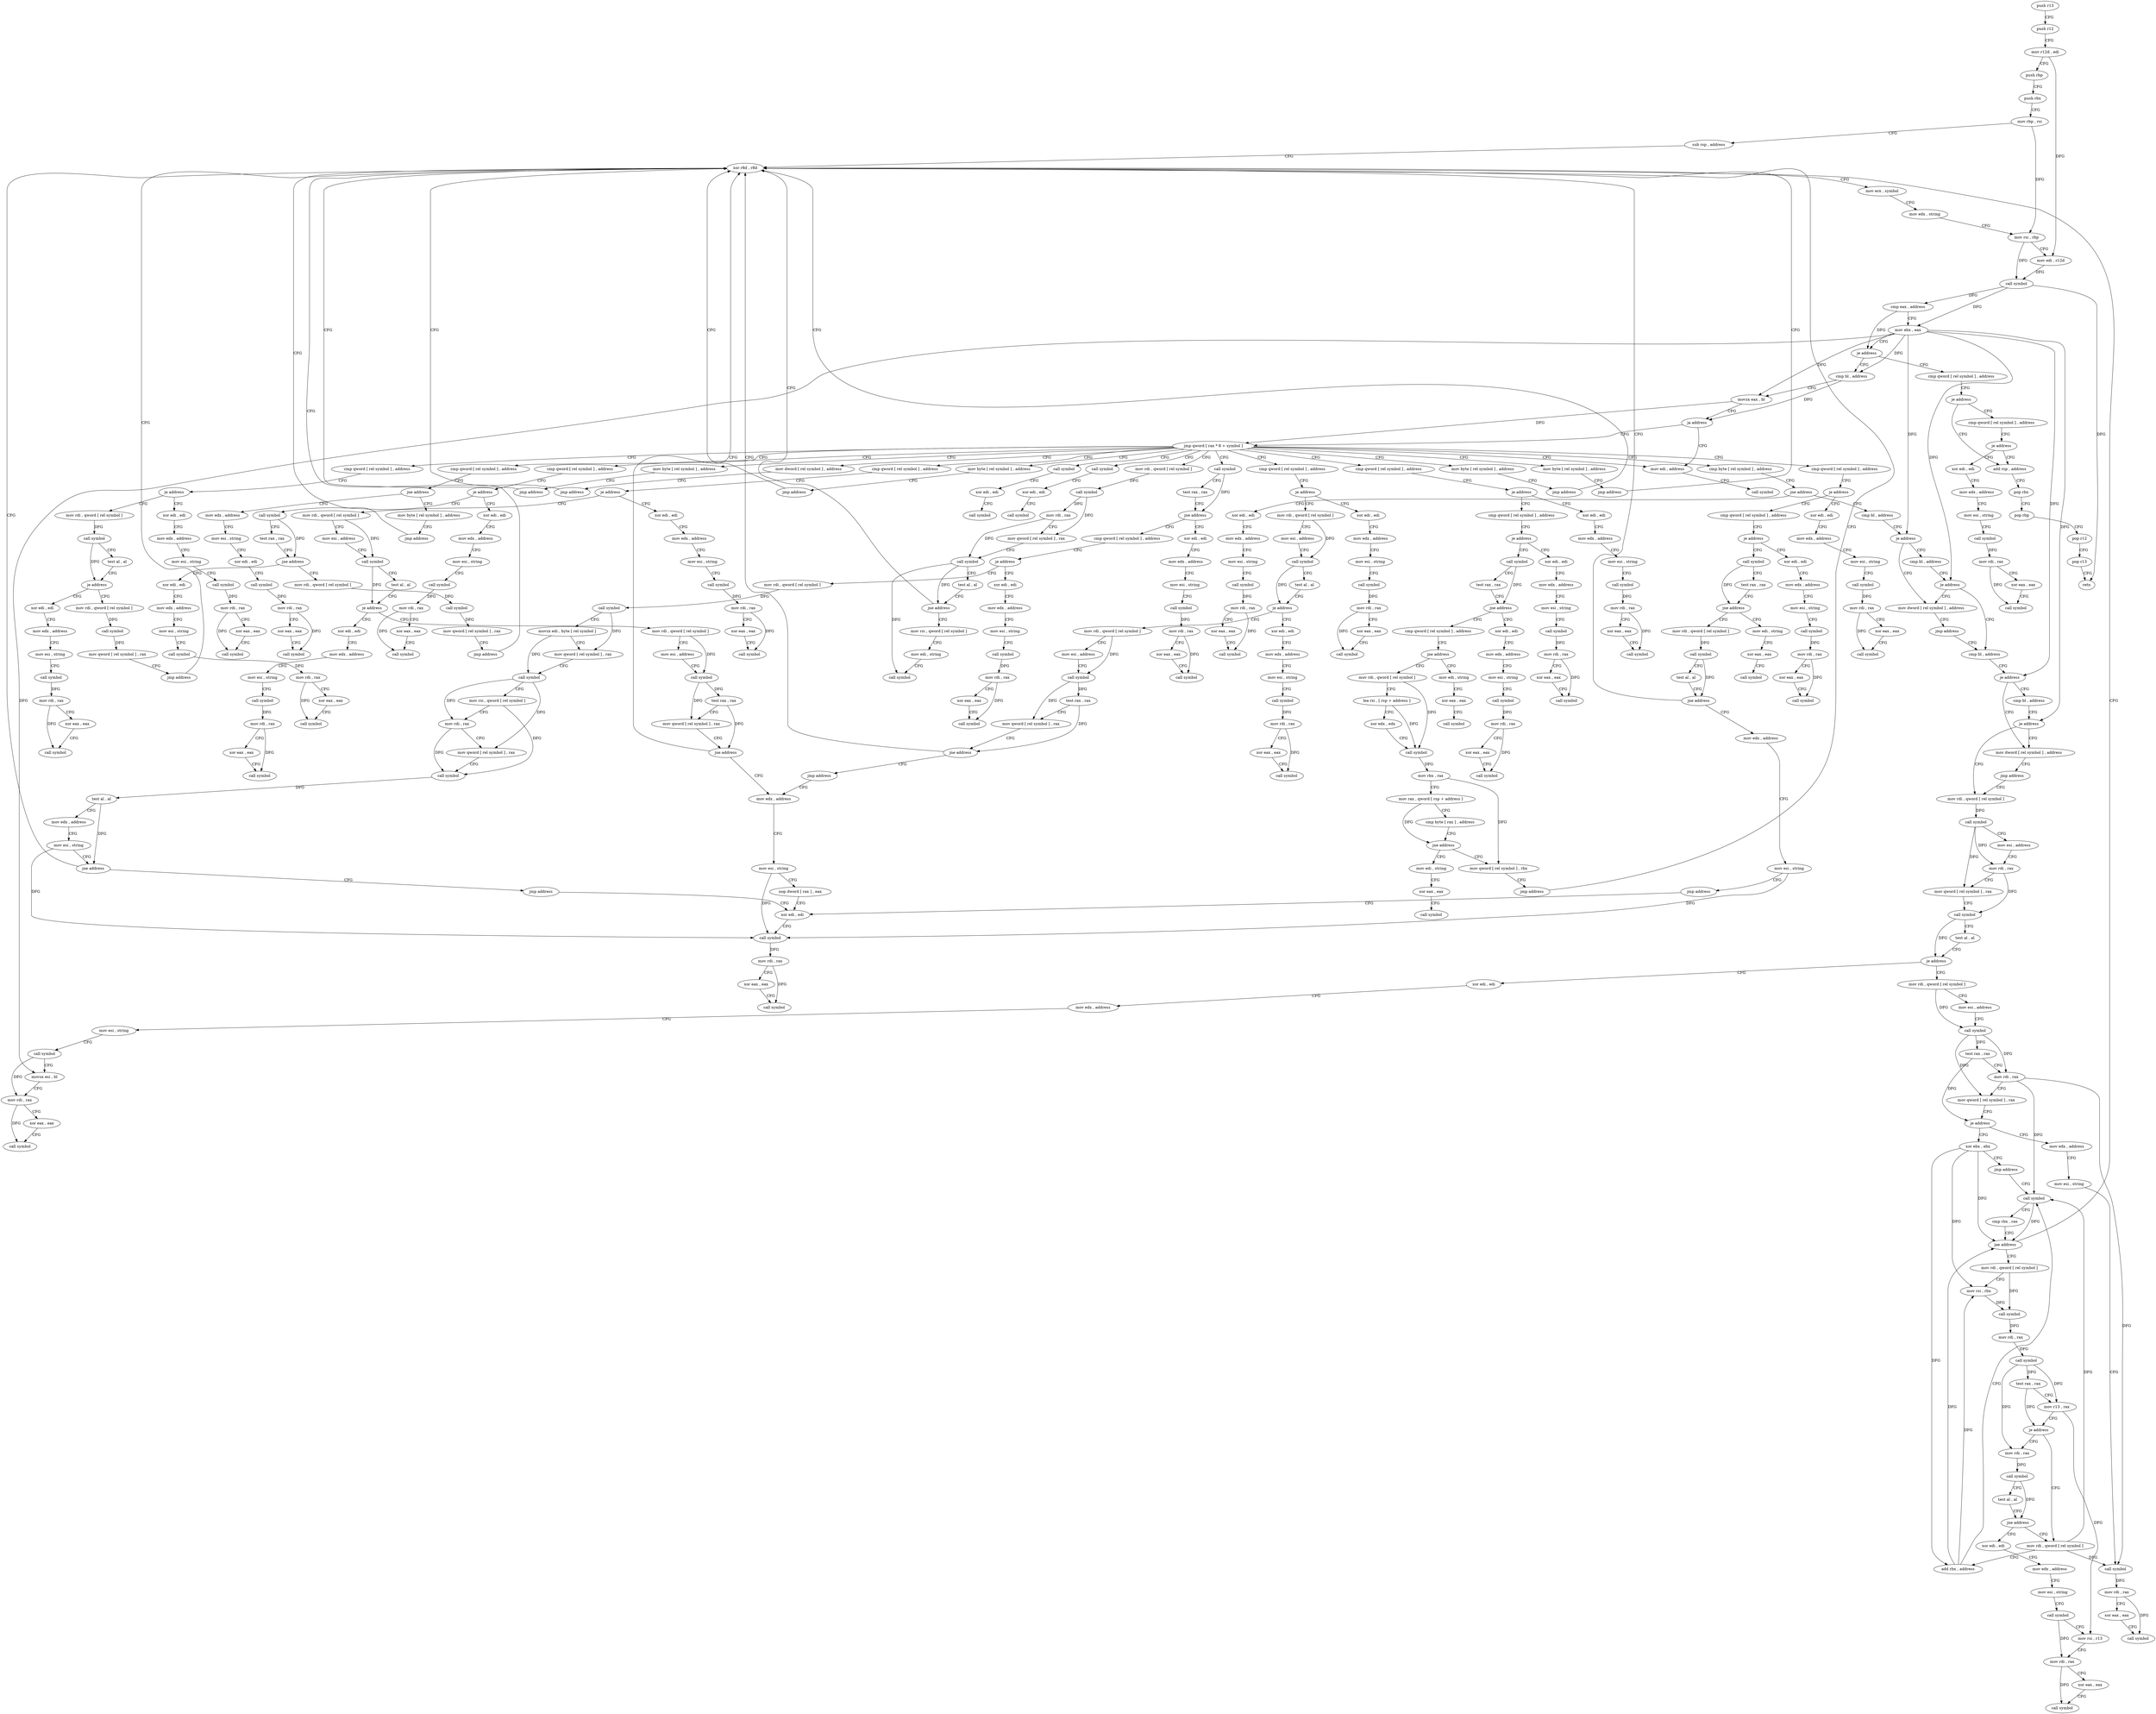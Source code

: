 digraph "func" {
"4217392" [label = "push r13" ]
"4217394" [label = "push r12" ]
"4217396" [label = "mov r12d , edi" ]
"4217399" [label = "push rbp" ]
"4217400" [label = "push rbx" ]
"4217401" [label = "mov rbp , rsi" ]
"4217404" [label = "sub rsp , address" ]
"4217408" [label = "xor r8d , r8d" ]
"4218800" [label = "cmp qword [ rel symbol ] , address" ]
"4218808" [label = "je address" ]
"4219221" [label = "cmp qword [ rel symbol ] , address" ]
"4218814" [label = "add rsp , address" ]
"4217443" [label = "cmp bl , address" ]
"4217446" [label = "movzx eax , bl" ]
"4217449" [label = "ja address" ]
"4218752" [label = "mov edi , address" ]
"4217455" [label = "jmp qword [ rax * 8 + symbol ]" ]
"4219229" [label = "je address" ]
"4219235" [label = "xor edi , edi" ]
"4218818" [label = "pop rbx" ]
"4218819" [label = "pop rbp" ]
"4218820" [label = "pop r12" ]
"4218822" [label = "pop r13" ]
"4218824" [label = "retn" ]
"4218757" [label = "call symbol" ]
"4217472" [label = "cmp qword [ rel symbol ] , address" ]
"4217560" [label = "cmp qword [ rel symbol ] , address" ]
"4217696" [label = "mov byte [ rel symbol ] , address" ]
"4217712" [label = "cmp qword [ rel symbol ] , address" ]
"4217816" [label = "mov dword [ rel symbol ] , address" ]
"4217840" [label = "mov byte [ rel symbol ] , address" ]
"4217856" [label = "cmp qword [ rel symbol ] , address" ]
"4217888" [label = "mov byte [ rel symbol ] , address" ]
"4217904" [label = "cmp byte [ rel symbol ] , address" ]
"4218144" [label = "cmp qword [ rel symbol ] , address" ]
"4218304" [label = "mov byte [ rel symbol ] , address" ]
"4218320" [label = "cmp qword [ rel symbol ] , address" ]
"4218448" [label = "cmp qword [ rel symbol ] , address" ]
"4218528" [label = "call symbol" ]
"4218656" [label = "mov rdi , qword [ rel symbol ]" ]
"4218720" [label = "call symbol" ]
"4218736" [label = "call symbol" ]
"4219237" [label = "mov edx , address" ]
"4219242" [label = "mov esi , string" ]
"4219247" [label = "call symbol" ]
"4219252" [label = "mov rdi , rax" ]
"4219255" [label = "xor eax , eax" ]
"4219257" [label = "call symbol" ]
"4217480" [label = "je address" ]
"4217509" [label = "mov rdi , qword [ rel symbol ]" ]
"4217482" [label = "xor edi , edi" ]
"4217568" [label = "je address" ]
"4217597" [label = "mov rdi , qword [ rel symbol ]" ]
"4217570" [label = "xor edi , edi" ]
"4217703" [label = "jmp address" ]
"4217720" [label = "je address" ]
"4217749" [label = "mov rdi , qword [ rel symbol ]" ]
"4217722" [label = "xor edi , edi" ]
"4217826" [label = "jmp address" ]
"4217847" [label = "jmp address" ]
"4217864" [label = "jne address" ]
"4219267" [label = "mov edx , address" ]
"4217870" [label = "mov byte [ rel symbol ] , address" ]
"4217895" [label = "jmp address" ]
"4217911" [label = "jne address" ]
"4219024" [label = "xor edi , edi" ]
"4217917" [label = "cmp bl , address" ]
"4218152" [label = "je address" ]
"4218181" [label = "cmp qword [ rel symbol ] , address" ]
"4218154" [label = "xor edi , edi" ]
"4218311" [label = "jmp address" ]
"4218328" [label = "je address" ]
"4218357" [label = "cmp qword [ rel symbol ] , address" ]
"4218330" [label = "xor edi , edi" ]
"4218456" [label = "je address" ]
"4218485" [label = "call symbol" ]
"4218458" [label = "xor edi , edi" ]
"4218533" [label = "test rax , rax" ]
"4218536" [label = "jne address" ]
"4219120" [label = "xor edi , edi" ]
"4218542" [label = "cmp qword [ rel symbol ] , address" ]
"4218663" [label = "call symbol" ]
"4218668" [label = "mov rdi , rax" ]
"4218671" [label = "mov qword [ rel symbol ] , rax" ]
"4218678" [label = "call symbol" ]
"4218683" [label = "test al , al" ]
"4218685" [label = "jne address" ]
"4218691" [label = "mov rsi , qword [ rel symbol ]" ]
"4218725" [label = "xor edi , edi" ]
"4218727" [label = "call symbol" ]
"4218741" [label = "xor edi , edi" ]
"4218743" [label = "call symbol" ]
"4217516" [label = "call symbol" ]
"4217521" [label = "test al , al" ]
"4217523" [label = "je address" ]
"4218984" [label = "xor edi , edi" ]
"4217529" [label = "mov rdi , qword [ rel symbol ]" ]
"4217484" [label = "mov edx , address" ]
"4217489" [label = "mov esi , string" ]
"4217494" [label = "call symbol" ]
"4217499" [label = "mov rdi , rax" ]
"4217502" [label = "xor eax , eax" ]
"4217504" [label = "call symbol" ]
"4217604" [label = "mov esi , address" ]
"4217609" [label = "call symbol" ]
"4217614" [label = "test al , al" ]
"4217616" [label = "je address" ]
"4219056" [label = "xor edi , edi" ]
"4217622" [label = "mov rdi , qword [ rel symbol ]" ]
"4217572" [label = "mov edx , address" ]
"4217577" [label = "mov esi , string" ]
"4217582" [label = "call symbol" ]
"4217587" [label = "mov rdi , rax" ]
"4217590" [label = "xor eax , eax" ]
"4217592" [label = "call symbol" ]
"4217411" [label = "mov ecx , symbol" ]
"4217416" [label = "mov edx , string" ]
"4217421" [label = "mov rsi , rbp" ]
"4217424" [label = "mov edi , r12d" ]
"4217427" [label = "call symbol" ]
"4217432" [label = "cmp eax , address" ]
"4217435" [label = "mov ebx , eax" ]
"4217437" [label = "je address" ]
"4217756" [label = "mov esi , address" ]
"4217761" [label = "call symbol" ]
"4217766" [label = "test al , al" ]
"4217768" [label = "je address" ]
"4219088" [label = "xor edi , edi" ]
"4217774" [label = "mov rdi , qword [ rel symbol ]" ]
"4217724" [label = "mov edx , address" ]
"4217729" [label = "mov esi , string" ]
"4217734" [label = "call symbol" ]
"4217739" [label = "mov rdi , rax" ]
"4217742" [label = "xor eax , eax" ]
"4217744" [label = "call symbol" ]
"4219272" [label = "mov esi , string" ]
"4219277" [label = "xor edi , edi" ]
"4219279" [label = "call symbol" ]
"4219284" [label = "mov rdi , rax" ]
"4219287" [label = "xor eax , eax" ]
"4219289" [label = "call symbol" ]
"4217877" [label = "jmp address" ]
"4219026" [label = "mov edx , address" ]
"4219031" [label = "mov esi , string" ]
"4219036" [label = "call symbol" ]
"4219041" [label = "mov rdi , rax" ]
"4219044" [label = "xor eax , eax" ]
"4219046" [label = "call symbol" ]
"4217920" [label = "je address" ]
"4218784" [label = "mov dword [ rel symbol ] , address" ]
"4217926" [label = "cmp bl , address" ]
"4218189" [label = "je address" ]
"4218218" [label = "call symbol" ]
"4218191" [label = "xor edi , edi" ]
"4218156" [label = "mov edx , address" ]
"4218161" [label = "mov esi , string" ]
"4218166" [label = "call symbol" ]
"4218171" [label = "mov rdi , rax" ]
"4218174" [label = "xor eax , eax" ]
"4218176" [label = "call symbol" ]
"4218365" [label = "je address" ]
"4218394" [label = "call symbol" ]
"4218367" [label = "xor edi , edi" ]
"4218332" [label = "mov edx , address" ]
"4218337" [label = "mov esi , string" ]
"4218342" [label = "call symbol" ]
"4218347" [label = "mov rdi , rax" ]
"4218350" [label = "xor eax , eax" ]
"4218352" [label = "call symbol" ]
"4218490" [label = "test rax , rax" ]
"4218493" [label = "jne address" ]
"4219152" [label = "xor edi , edi" ]
"4218499" [label = "mov rdi , qword [ rel symbol ]" ]
"4218460" [label = "mov edx , address" ]
"4218465" [label = "mov esi , string" ]
"4218470" [label = "call symbol" ]
"4218475" [label = "mov rdi , rax" ]
"4218478" [label = "xor eax , eax" ]
"4218480" [label = "call symbol" ]
"4219122" [label = "mov edx , address" ]
"4219127" [label = "mov esi , string" ]
"4219132" [label = "call symbol" ]
"4219137" [label = "mov rdi , rax" ]
"4219140" [label = "xor eax , eax" ]
"4219142" [label = "call symbol" ]
"4218550" [label = "je address" ]
"4218579" [label = "mov rdi , qword [ rel symbol ]" ]
"4218552" [label = "xor edi , edi" ]
"4218698" [label = "mov edi , string" ]
"4218703" [label = "call symbol" ]
"4218986" [label = "mov edx , address" ]
"4218991" [label = "mov esi , string" ]
"4218996" [label = "call symbol" ]
"4219001" [label = "mov rdi , rax" ]
"4219004" [label = "xor eax , eax" ]
"4219006" [label = "call symbol" ]
"4217536" [label = "call symbol" ]
"4217541" [label = "mov qword [ rel symbol ] , rax" ]
"4217548" [label = "jmp address" ]
"4219058" [label = "mov edx , address" ]
"4219063" [label = "mov esi , string" ]
"4219068" [label = "call symbol" ]
"4219073" [label = "mov rdi , rax" ]
"4219076" [label = "xor eax , eax" ]
"4219078" [label = "call symbol" ]
"4217629" [label = "mov esi , address" ]
"4217634" [label = "call symbol" ]
"4217639" [label = "test rax , rax" ]
"4217642" [label = "mov qword [ rel symbol ] , rax" ]
"4217649" [label = "jne address" ]
"4217655" [label = "mov edx , address" ]
"4219090" [label = "mov edx , address" ]
"4219095" [label = "mov esi , string" ]
"4219100" [label = "call symbol" ]
"4219105" [label = "mov rdi , rax" ]
"4219108" [label = "xor eax , eax" ]
"4219110" [label = "call symbol" ]
"4217781" [label = "mov esi , address" ]
"4217786" [label = "call symbol" ]
"4217791" [label = "test rax , rax" ]
"4217794" [label = "mov qword [ rel symbol ] , rax" ]
"4217801" [label = "jne address" ]
"4217807" [label = "jmp address" ]
"4218794" [label = "jmp address" ]
"4217935" [label = "cmp bl , address" ]
"4217929" [label = "je address" ]
"4218223" [label = "test rax , rax" ]
"4218226" [label = "jne address" ]
"4218904" [label = "xor edi , edi" ]
"4218232" [label = "cmp qword [ rel symbol ] , address" ]
"4218193" [label = "mov edx , address" ]
"4218198" [label = "mov esi , string" ]
"4218203" [label = "call symbol" ]
"4218208" [label = "mov rdi , rax" ]
"4218211" [label = "xor eax , eax" ]
"4218213" [label = "call symbol" ]
"4218399" [label = "test rax , rax" ]
"4218402" [label = "jne address" ]
"4218832" [label = "mov edi , string" ]
"4218408" [label = "mov rdi , qword [ rel symbol ]" ]
"4218369" [label = "mov edx , address" ]
"4218374" [label = "mov esi , string" ]
"4218379" [label = "call symbol" ]
"4218384" [label = "mov rdi , rax" ]
"4218387" [label = "xor eax , eax" ]
"4218389" [label = "call symbol" ]
"4219154" [label = "mov edx , address" ]
"4219159" [label = "mov esi , string" ]
"4219164" [label = "call symbol" ]
"4219169" [label = "mov rdi , rax" ]
"4219172" [label = "xor eax , eax" ]
"4219174" [label = "call symbol" ]
"4218506" [label = "call symbol" ]
"4218511" [label = "mov qword [ rel symbol ] , rax" ]
"4218518" [label = "jmp address" ]
"4218586" [label = "call symbol" ]
"4218591" [label = "movzx edi , byte [ rel symbol ]" ]
"4218598" [label = "mov qword [ rel symbol ] , rax" ]
"4218605" [label = "call symbol" ]
"4218610" [label = "mov rsi , qword [ rel symbol ]" ]
"4218617" [label = "mov rdi , rax" ]
"4218620" [label = "mov qword [ rel symbol ] , rax" ]
"4218627" [label = "call symbol" ]
"4218632" [label = "test al , al" ]
"4218634" [label = "mov edx , address" ]
"4218639" [label = "mov esi , string" ]
"4218644" [label = "jne address" ]
"4218650" [label = "jmp address" ]
"4218554" [label = "mov edx , address" ]
"4218559" [label = "mov esi , string" ]
"4218564" [label = "call symbol" ]
"4218569" [label = "mov rdi , rax" ]
"4218572" [label = "xor eax , eax" ]
"4218574" [label = "call symbol" ]
"4217660" [label = "mov esi , string" ]
"4217665" [label = "nop dword [ rax ] , eax" ]
"4217672" [label = "xor edi , edi" ]
"4217938" [label = "je address" ]
"4218768" [label = "mov dword [ rel symbol ] , address" ]
"4217944" [label = "cmp bl , address" ]
"4218906" [label = "mov edx , address" ]
"4218911" [label = "mov esi , string" ]
"4218916" [label = "call symbol" ]
"4218921" [label = "mov rdi , rax" ]
"4218924" [label = "xor eax , eax" ]
"4218926" [label = "call symbol" ]
"4218240" [label = "jne address" ]
"4218880" [label = "mov edi , string" ]
"4218246" [label = "mov rdi , qword [ rel symbol ]" ]
"4218837" [label = "xor eax , eax" ]
"4218839" [label = "call symbol" ]
"4218415" [label = "call symbol" ]
"4218420" [label = "test al , al" ]
"4218422" [label = "jne address" ]
"4218428" [label = "mov edx , address" ]
"4218778" [label = "jmp address" ]
"4217953" [label = "mov rdi , qword [ rel symbol ]" ]
"4217947" [label = "je address" ]
"4218885" [label = "xor eax , eax" ]
"4218887" [label = "call symbol" ]
"4218253" [label = "lea rsi , [ rsp + address ]" ]
"4218258" [label = "xor edx , edx" ]
"4218260" [label = "call symbol" ]
"4218265" [label = "mov rbx , rax" ]
"4218268" [label = "mov rax , qword [ rsp + address ]" ]
"4218273" [label = "cmp byte [ rax ] , address" ]
"4218276" [label = "jne address" ]
"4218856" [label = "mov edi , string" ]
"4218282" [label = "mov qword [ rel symbol ] , rbx" ]
"4218433" [label = "mov esi , string" ]
"4218438" [label = "jmp address" ]
"4217674" [label = "call symbol" ]
"4217679" [label = "mov rdi , rax" ]
"4217682" [label = "xor eax , eax" ]
"4217684" [label = "call symbol" ]
"4217960" [label = "call symbol" ]
"4217965" [label = "mov esi , address" ]
"4217970" [label = "mov rdi , rax" ]
"4217973" [label = "mov qword [ rel symbol ] , rax" ]
"4217980" [label = "call symbol" ]
"4217985" [label = "test al , al" ]
"4217987" [label = "je address" ]
"4218944" [label = "xor edi , edi" ]
"4217993" [label = "mov rdi , qword [ rel symbol ]" ]
"4218861" [label = "xor eax , eax" ]
"4218863" [label = "call symbol" ]
"4218289" [label = "jmp address" ]
"4218946" [label = "mov edx , address" ]
"4218951" [label = "mov esi , string" ]
"4218956" [label = "call symbol" ]
"4218961" [label = "movsx esi , bl" ]
"4218964" [label = "mov rdi , rax" ]
"4218967" [label = "xor eax , eax" ]
"4218969" [label = "call symbol" ]
"4218000" [label = "mov esi , address" ]
"4218005" [label = "call symbol" ]
"4218010" [label = "test rax , rax" ]
"4218013" [label = "mov rdi , rax" ]
"4218016" [label = "mov qword [ rel symbol ] , rax" ]
"4218023" [label = "je address" ]
"4219184" [label = "mov edx , address" ]
"4218029" [label = "xor ebx , ebx" ]
"4219189" [label = "mov esi , string" ]
"4219194" [label = "call symbol" ]
"4219199" [label = "mov rdi , rax" ]
"4219202" [label = "xor eax , eax" ]
"4219204" [label = "call symbol" ]
"4218031" [label = "jmp address" ]
"4218051" [label = "call symbol" ]
"4218056" [label = "cmp rbx , rax" ]
"4218059" [label = "jae address" ]
"4218065" [label = "mov rdi , qword [ rel symbol ]" ]
"4218072" [label = "mov rsi , rbx" ]
"4218075" [label = "call symbol" ]
"4218080" [label = "mov rdi , rax" ]
"4218083" [label = "call symbol" ]
"4218088" [label = "test rax , rax" ]
"4218091" [label = "mov r13 , rax" ]
"4218094" [label = "je address" ]
"4218040" [label = "mov rdi , qword [ rel symbol ]" ]
"4218096" [label = "mov rdi , rax" ]
"4218047" [label = "add rbx , address" ]
"4218099" [label = "call symbol" ]
"4218104" [label = "test al , al" ]
"4218106" [label = "jne address" ]
"4218108" [label = "xor edi , edi" ]
"4218110" [label = "mov edx , address" ]
"4218115" [label = "mov esi , string" ]
"4218120" [label = "call symbol" ]
"4218125" [label = "mov rsi , r13" ]
"4218128" [label = "mov rdi , rax" ]
"4218131" [label = "xor eax , eax" ]
"4218133" [label = "call symbol" ]
"4217392" -> "4217394" [ label = "CFG" ]
"4217394" -> "4217396" [ label = "CFG" ]
"4217396" -> "4217399" [ label = "CFG" ]
"4217396" -> "4217424" [ label = "DFG" ]
"4217399" -> "4217400" [ label = "CFG" ]
"4217400" -> "4217401" [ label = "CFG" ]
"4217401" -> "4217404" [ label = "CFG" ]
"4217401" -> "4217421" [ label = "DFG" ]
"4217404" -> "4217408" [ label = "CFG" ]
"4217408" -> "4217411" [ label = "CFG" ]
"4218800" -> "4218808" [ label = "CFG" ]
"4218808" -> "4219221" [ label = "CFG" ]
"4218808" -> "4218814" [ label = "CFG" ]
"4219221" -> "4219229" [ label = "CFG" ]
"4218814" -> "4218818" [ label = "CFG" ]
"4217443" -> "4217446" [ label = "CFG" ]
"4217443" -> "4217449" [ label = "DFG" ]
"4217446" -> "4217449" [ label = "CFG" ]
"4217446" -> "4217455" [ label = "DFG" ]
"4217449" -> "4218752" [ label = "CFG" ]
"4217449" -> "4217455" [ label = "CFG" ]
"4218752" -> "4218757" [ label = "CFG" ]
"4217455" -> "4217472" [ label = "CFG" ]
"4217455" -> "4217560" [ label = "CFG" ]
"4217455" -> "4217696" [ label = "CFG" ]
"4217455" -> "4217712" [ label = "CFG" ]
"4217455" -> "4217816" [ label = "CFG" ]
"4217455" -> "4217840" [ label = "CFG" ]
"4217455" -> "4217856" [ label = "CFG" ]
"4217455" -> "4217888" [ label = "CFG" ]
"4217455" -> "4217904" [ label = "CFG" ]
"4217455" -> "4218144" [ label = "CFG" ]
"4217455" -> "4218304" [ label = "CFG" ]
"4217455" -> "4218320" [ label = "CFG" ]
"4217455" -> "4218448" [ label = "CFG" ]
"4217455" -> "4218528" [ label = "CFG" ]
"4217455" -> "4218656" [ label = "CFG" ]
"4217455" -> "4218720" [ label = "CFG" ]
"4217455" -> "4218736" [ label = "CFG" ]
"4217455" -> "4218752" [ label = "CFG" ]
"4219229" -> "4218814" [ label = "CFG" ]
"4219229" -> "4219235" [ label = "CFG" ]
"4219235" -> "4219237" [ label = "CFG" ]
"4218818" -> "4218819" [ label = "CFG" ]
"4218819" -> "4218820" [ label = "CFG" ]
"4218820" -> "4218822" [ label = "CFG" ]
"4218822" -> "4218824" [ label = "CFG" ]
"4217472" -> "4217480" [ label = "CFG" ]
"4217560" -> "4217568" [ label = "CFG" ]
"4217696" -> "4217703" [ label = "CFG" ]
"4217712" -> "4217720" [ label = "CFG" ]
"4217816" -> "4217826" [ label = "CFG" ]
"4217840" -> "4217847" [ label = "CFG" ]
"4217856" -> "4217864" [ label = "CFG" ]
"4217888" -> "4217895" [ label = "CFG" ]
"4217904" -> "4217911" [ label = "CFG" ]
"4218144" -> "4218152" [ label = "CFG" ]
"4218304" -> "4218311" [ label = "CFG" ]
"4218320" -> "4218328" [ label = "CFG" ]
"4218448" -> "4218456" [ label = "CFG" ]
"4218528" -> "4218533" [ label = "CFG" ]
"4218528" -> "4218536" [ label = "DFG" ]
"4218656" -> "4218663" [ label = "DFG" ]
"4218720" -> "4218725" [ label = "CFG" ]
"4218736" -> "4218741" [ label = "CFG" ]
"4219237" -> "4219242" [ label = "CFG" ]
"4219242" -> "4219247" [ label = "CFG" ]
"4219247" -> "4219252" [ label = "DFG" ]
"4219252" -> "4219255" [ label = "CFG" ]
"4219252" -> "4219257" [ label = "DFG" ]
"4219255" -> "4219257" [ label = "CFG" ]
"4217480" -> "4217509" [ label = "CFG" ]
"4217480" -> "4217482" [ label = "CFG" ]
"4217509" -> "4217516" [ label = "DFG" ]
"4217482" -> "4217484" [ label = "CFG" ]
"4217568" -> "4217597" [ label = "CFG" ]
"4217568" -> "4217570" [ label = "CFG" ]
"4217597" -> "4217604" [ label = "CFG" ]
"4217597" -> "4217609" [ label = "DFG" ]
"4217570" -> "4217572" [ label = "CFG" ]
"4217703" -> "4217408" [ label = "CFG" ]
"4217720" -> "4217749" [ label = "CFG" ]
"4217720" -> "4217722" [ label = "CFG" ]
"4217749" -> "4217756" [ label = "CFG" ]
"4217749" -> "4217761" [ label = "DFG" ]
"4217722" -> "4217724" [ label = "CFG" ]
"4217826" -> "4217408" [ label = "CFG" ]
"4217847" -> "4217408" [ label = "CFG" ]
"4217864" -> "4219267" [ label = "CFG" ]
"4217864" -> "4217870" [ label = "CFG" ]
"4219267" -> "4219272" [ label = "CFG" ]
"4217870" -> "4217877" [ label = "CFG" ]
"4217895" -> "4217408" [ label = "CFG" ]
"4217911" -> "4219024" [ label = "CFG" ]
"4217911" -> "4217917" [ label = "CFG" ]
"4219024" -> "4219026" [ label = "CFG" ]
"4217917" -> "4217920" [ label = "CFG" ]
"4218152" -> "4218181" [ label = "CFG" ]
"4218152" -> "4218154" [ label = "CFG" ]
"4218181" -> "4218189" [ label = "CFG" ]
"4218154" -> "4218156" [ label = "CFG" ]
"4218311" -> "4217408" [ label = "CFG" ]
"4218328" -> "4218357" [ label = "CFG" ]
"4218328" -> "4218330" [ label = "CFG" ]
"4218357" -> "4218365" [ label = "CFG" ]
"4218330" -> "4218332" [ label = "CFG" ]
"4218456" -> "4218485" [ label = "CFG" ]
"4218456" -> "4218458" [ label = "CFG" ]
"4218485" -> "4218490" [ label = "CFG" ]
"4218485" -> "4218493" [ label = "DFG" ]
"4218458" -> "4218460" [ label = "CFG" ]
"4218533" -> "4218536" [ label = "CFG" ]
"4218536" -> "4219120" [ label = "CFG" ]
"4218536" -> "4218542" [ label = "CFG" ]
"4219120" -> "4219122" [ label = "CFG" ]
"4218542" -> "4218550" [ label = "CFG" ]
"4218663" -> "4218668" [ label = "DFG" ]
"4218663" -> "4218671" [ label = "DFG" ]
"4218668" -> "4218671" [ label = "CFG" ]
"4218668" -> "4218678" [ label = "DFG" ]
"4218671" -> "4218678" [ label = "CFG" ]
"4218678" -> "4218683" [ label = "CFG" ]
"4218678" -> "4218685" [ label = "DFG" ]
"4218678" -> "4218703" [ label = "DFG" ]
"4218683" -> "4218685" [ label = "CFG" ]
"4218685" -> "4217408" [ label = "CFG" ]
"4218685" -> "4218691" [ label = "CFG" ]
"4218691" -> "4218698" [ label = "CFG" ]
"4218725" -> "4218727" [ label = "CFG" ]
"4218741" -> "4218743" [ label = "CFG" ]
"4217516" -> "4217521" [ label = "CFG" ]
"4217516" -> "4217523" [ label = "DFG" ]
"4217521" -> "4217523" [ label = "CFG" ]
"4217523" -> "4218984" [ label = "CFG" ]
"4217523" -> "4217529" [ label = "CFG" ]
"4218984" -> "4218986" [ label = "CFG" ]
"4217529" -> "4217536" [ label = "DFG" ]
"4217484" -> "4217489" [ label = "CFG" ]
"4217489" -> "4217494" [ label = "CFG" ]
"4217494" -> "4217499" [ label = "DFG" ]
"4217499" -> "4217502" [ label = "CFG" ]
"4217499" -> "4217504" [ label = "DFG" ]
"4217502" -> "4217504" [ label = "CFG" ]
"4217604" -> "4217609" [ label = "CFG" ]
"4217609" -> "4217614" [ label = "CFG" ]
"4217609" -> "4217616" [ label = "DFG" ]
"4217614" -> "4217616" [ label = "CFG" ]
"4217616" -> "4219056" [ label = "CFG" ]
"4217616" -> "4217622" [ label = "CFG" ]
"4219056" -> "4219058" [ label = "CFG" ]
"4217622" -> "4217629" [ label = "CFG" ]
"4217622" -> "4217634" [ label = "DFG" ]
"4217572" -> "4217577" [ label = "CFG" ]
"4217577" -> "4217582" [ label = "CFG" ]
"4217582" -> "4217587" [ label = "DFG" ]
"4217587" -> "4217590" [ label = "CFG" ]
"4217587" -> "4217592" [ label = "DFG" ]
"4217590" -> "4217592" [ label = "CFG" ]
"4217411" -> "4217416" [ label = "CFG" ]
"4217416" -> "4217421" [ label = "CFG" ]
"4217421" -> "4217424" [ label = "CFG" ]
"4217421" -> "4217427" [ label = "DFG" ]
"4217424" -> "4217427" [ label = "DFG" ]
"4217427" -> "4217432" [ label = "DFG" ]
"4217427" -> "4217435" [ label = "DFG" ]
"4217427" -> "4218824" [ label = "DFG" ]
"4217432" -> "4217435" [ label = "CFG" ]
"4217432" -> "4217437" [ label = "DFG" ]
"4217435" -> "4217437" [ label = "CFG" ]
"4217435" -> "4217443" [ label = "DFG" ]
"4217435" -> "4217446" [ label = "DFG" ]
"4217435" -> "4217920" [ label = "DFG" ]
"4217435" -> "4217929" [ label = "DFG" ]
"4217435" -> "4217938" [ label = "DFG" ]
"4217435" -> "4217947" [ label = "DFG" ]
"4217435" -> "4218961" [ label = "DFG" ]
"4217437" -> "4218800" [ label = "CFG" ]
"4217437" -> "4217443" [ label = "CFG" ]
"4217756" -> "4217761" [ label = "CFG" ]
"4217761" -> "4217766" [ label = "CFG" ]
"4217761" -> "4217768" [ label = "DFG" ]
"4217766" -> "4217768" [ label = "CFG" ]
"4217768" -> "4219088" [ label = "CFG" ]
"4217768" -> "4217774" [ label = "CFG" ]
"4219088" -> "4219090" [ label = "CFG" ]
"4217774" -> "4217781" [ label = "CFG" ]
"4217774" -> "4217786" [ label = "DFG" ]
"4217724" -> "4217729" [ label = "CFG" ]
"4217729" -> "4217734" [ label = "CFG" ]
"4217734" -> "4217739" [ label = "DFG" ]
"4217739" -> "4217742" [ label = "CFG" ]
"4217739" -> "4217744" [ label = "DFG" ]
"4217742" -> "4217744" [ label = "CFG" ]
"4219272" -> "4219277" [ label = "CFG" ]
"4219277" -> "4219279" [ label = "CFG" ]
"4219279" -> "4219284" [ label = "DFG" ]
"4219284" -> "4219287" [ label = "CFG" ]
"4219284" -> "4219289" [ label = "DFG" ]
"4219287" -> "4219289" [ label = "CFG" ]
"4217877" -> "4217408" [ label = "CFG" ]
"4219026" -> "4219031" [ label = "CFG" ]
"4219031" -> "4219036" [ label = "CFG" ]
"4219036" -> "4219041" [ label = "DFG" ]
"4219041" -> "4219044" [ label = "CFG" ]
"4219041" -> "4219046" [ label = "DFG" ]
"4219044" -> "4219046" [ label = "CFG" ]
"4217920" -> "4218784" [ label = "CFG" ]
"4217920" -> "4217926" [ label = "CFG" ]
"4218784" -> "4218794" [ label = "CFG" ]
"4217926" -> "4217929" [ label = "CFG" ]
"4218189" -> "4218218" [ label = "CFG" ]
"4218189" -> "4218191" [ label = "CFG" ]
"4218218" -> "4218223" [ label = "CFG" ]
"4218218" -> "4218226" [ label = "DFG" ]
"4218191" -> "4218193" [ label = "CFG" ]
"4218156" -> "4218161" [ label = "CFG" ]
"4218161" -> "4218166" [ label = "CFG" ]
"4218166" -> "4218171" [ label = "DFG" ]
"4218171" -> "4218174" [ label = "CFG" ]
"4218171" -> "4218176" [ label = "DFG" ]
"4218174" -> "4218176" [ label = "CFG" ]
"4218365" -> "4218394" [ label = "CFG" ]
"4218365" -> "4218367" [ label = "CFG" ]
"4218394" -> "4218399" [ label = "CFG" ]
"4218394" -> "4218402" [ label = "DFG" ]
"4218367" -> "4218369" [ label = "CFG" ]
"4218332" -> "4218337" [ label = "CFG" ]
"4218337" -> "4218342" [ label = "CFG" ]
"4218342" -> "4218347" [ label = "DFG" ]
"4218347" -> "4218350" [ label = "CFG" ]
"4218347" -> "4218352" [ label = "DFG" ]
"4218350" -> "4218352" [ label = "CFG" ]
"4218490" -> "4218493" [ label = "CFG" ]
"4218493" -> "4219152" [ label = "CFG" ]
"4218493" -> "4218499" [ label = "CFG" ]
"4219152" -> "4219154" [ label = "CFG" ]
"4218499" -> "4218506" [ label = "DFG" ]
"4218460" -> "4218465" [ label = "CFG" ]
"4218465" -> "4218470" [ label = "CFG" ]
"4218470" -> "4218475" [ label = "DFG" ]
"4218475" -> "4218478" [ label = "CFG" ]
"4218475" -> "4218480" [ label = "DFG" ]
"4218478" -> "4218480" [ label = "CFG" ]
"4219122" -> "4219127" [ label = "CFG" ]
"4219127" -> "4219132" [ label = "CFG" ]
"4219132" -> "4219137" [ label = "DFG" ]
"4219137" -> "4219140" [ label = "CFG" ]
"4219137" -> "4219142" [ label = "DFG" ]
"4219140" -> "4219142" [ label = "CFG" ]
"4218550" -> "4218579" [ label = "CFG" ]
"4218550" -> "4218552" [ label = "CFG" ]
"4218579" -> "4218586" [ label = "DFG" ]
"4218552" -> "4218554" [ label = "CFG" ]
"4218698" -> "4218703" [ label = "CFG" ]
"4218986" -> "4218991" [ label = "CFG" ]
"4218991" -> "4218996" [ label = "CFG" ]
"4218996" -> "4219001" [ label = "DFG" ]
"4219001" -> "4219004" [ label = "CFG" ]
"4219001" -> "4219006" [ label = "DFG" ]
"4219004" -> "4219006" [ label = "CFG" ]
"4217536" -> "4217541" [ label = "DFG" ]
"4217541" -> "4217548" [ label = "CFG" ]
"4217548" -> "4217408" [ label = "CFG" ]
"4219058" -> "4219063" [ label = "CFG" ]
"4219063" -> "4219068" [ label = "CFG" ]
"4219068" -> "4219073" [ label = "DFG" ]
"4219073" -> "4219076" [ label = "CFG" ]
"4219073" -> "4219078" [ label = "DFG" ]
"4219076" -> "4219078" [ label = "CFG" ]
"4217629" -> "4217634" [ label = "CFG" ]
"4217634" -> "4217639" [ label = "DFG" ]
"4217634" -> "4217642" [ label = "DFG" ]
"4217639" -> "4217642" [ label = "CFG" ]
"4217639" -> "4217649" [ label = "DFG" ]
"4217642" -> "4217649" [ label = "CFG" ]
"4217649" -> "4217408" [ label = "CFG" ]
"4217649" -> "4217655" [ label = "CFG" ]
"4217655" -> "4217660" [ label = "CFG" ]
"4219090" -> "4219095" [ label = "CFG" ]
"4219095" -> "4219100" [ label = "CFG" ]
"4219100" -> "4219105" [ label = "DFG" ]
"4219105" -> "4219108" [ label = "CFG" ]
"4219105" -> "4219110" [ label = "DFG" ]
"4219108" -> "4219110" [ label = "CFG" ]
"4217781" -> "4217786" [ label = "CFG" ]
"4217786" -> "4217791" [ label = "DFG" ]
"4217786" -> "4217794" [ label = "DFG" ]
"4217791" -> "4217794" [ label = "CFG" ]
"4217791" -> "4217801" [ label = "DFG" ]
"4217794" -> "4217801" [ label = "CFG" ]
"4217801" -> "4217408" [ label = "CFG" ]
"4217801" -> "4217807" [ label = "CFG" ]
"4217807" -> "4217655" [ label = "CFG" ]
"4218794" -> "4217935" [ label = "CFG" ]
"4217935" -> "4217938" [ label = "CFG" ]
"4217929" -> "4218784" [ label = "CFG" ]
"4217929" -> "4217935" [ label = "CFG" ]
"4218223" -> "4218226" [ label = "CFG" ]
"4218226" -> "4218904" [ label = "CFG" ]
"4218226" -> "4218232" [ label = "CFG" ]
"4218904" -> "4218906" [ label = "CFG" ]
"4218232" -> "4218240" [ label = "CFG" ]
"4218193" -> "4218198" [ label = "CFG" ]
"4218198" -> "4218203" [ label = "CFG" ]
"4218203" -> "4218208" [ label = "DFG" ]
"4218208" -> "4218211" [ label = "CFG" ]
"4218208" -> "4218213" [ label = "DFG" ]
"4218211" -> "4218213" [ label = "CFG" ]
"4218399" -> "4218402" [ label = "CFG" ]
"4218402" -> "4218832" [ label = "CFG" ]
"4218402" -> "4218408" [ label = "CFG" ]
"4218832" -> "4218837" [ label = "CFG" ]
"4218408" -> "4218415" [ label = "DFG" ]
"4218369" -> "4218374" [ label = "CFG" ]
"4218374" -> "4218379" [ label = "CFG" ]
"4218379" -> "4218384" [ label = "DFG" ]
"4218384" -> "4218387" [ label = "CFG" ]
"4218384" -> "4218389" [ label = "DFG" ]
"4218387" -> "4218389" [ label = "CFG" ]
"4219154" -> "4219159" [ label = "CFG" ]
"4219159" -> "4219164" [ label = "CFG" ]
"4219164" -> "4219169" [ label = "DFG" ]
"4219169" -> "4219172" [ label = "CFG" ]
"4219169" -> "4219174" [ label = "DFG" ]
"4219172" -> "4219174" [ label = "CFG" ]
"4218506" -> "4218511" [ label = "DFG" ]
"4218511" -> "4218518" [ label = "CFG" ]
"4218518" -> "4217408" [ label = "CFG" ]
"4218586" -> "4218591" [ label = "CFG" ]
"4218586" -> "4218598" [ label = "DFG" ]
"4218591" -> "4218598" [ label = "CFG" ]
"4218591" -> "4218605" [ label = "DFG" ]
"4218598" -> "4218605" [ label = "CFG" ]
"4218605" -> "4218610" [ label = "CFG" ]
"4218605" -> "4218617" [ label = "DFG" ]
"4218605" -> "4218620" [ label = "DFG" ]
"4218610" -> "4218617" [ label = "CFG" ]
"4218610" -> "4218627" [ label = "DFG" ]
"4218617" -> "4218620" [ label = "CFG" ]
"4218617" -> "4218627" [ label = "DFG" ]
"4218620" -> "4218627" [ label = "CFG" ]
"4218627" -> "4218632" [ label = "DFG" ]
"4218632" -> "4218634" [ label = "CFG" ]
"4218632" -> "4218644" [ label = "DFG" ]
"4218634" -> "4218639" [ label = "CFG" ]
"4218639" -> "4218644" [ label = "CFG" ]
"4218639" -> "4217674" [ label = "DFG" ]
"4218644" -> "4217408" [ label = "CFG" ]
"4218644" -> "4218650" [ label = "CFG" ]
"4218650" -> "4217672" [ label = "CFG" ]
"4218554" -> "4218559" [ label = "CFG" ]
"4218559" -> "4218564" [ label = "CFG" ]
"4218564" -> "4218569" [ label = "DFG" ]
"4218569" -> "4218572" [ label = "CFG" ]
"4218569" -> "4218574" [ label = "DFG" ]
"4218572" -> "4218574" [ label = "CFG" ]
"4217660" -> "4217665" [ label = "CFG" ]
"4217660" -> "4217674" [ label = "DFG" ]
"4217665" -> "4217672" [ label = "CFG" ]
"4217672" -> "4217674" [ label = "CFG" ]
"4217938" -> "4218768" [ label = "CFG" ]
"4217938" -> "4217944" [ label = "CFG" ]
"4218768" -> "4218778" [ label = "CFG" ]
"4217944" -> "4217947" [ label = "CFG" ]
"4218906" -> "4218911" [ label = "CFG" ]
"4218911" -> "4218916" [ label = "CFG" ]
"4218916" -> "4218921" [ label = "DFG" ]
"4218921" -> "4218924" [ label = "CFG" ]
"4218921" -> "4218926" [ label = "DFG" ]
"4218924" -> "4218926" [ label = "CFG" ]
"4218240" -> "4218880" [ label = "CFG" ]
"4218240" -> "4218246" [ label = "CFG" ]
"4218880" -> "4218885" [ label = "CFG" ]
"4218246" -> "4218253" [ label = "CFG" ]
"4218246" -> "4218260" [ label = "DFG" ]
"4218837" -> "4218839" [ label = "CFG" ]
"4218415" -> "4218420" [ label = "CFG" ]
"4218415" -> "4218422" [ label = "DFG" ]
"4218420" -> "4218422" [ label = "CFG" ]
"4218422" -> "4217408" [ label = "CFG" ]
"4218422" -> "4218428" [ label = "CFG" ]
"4218428" -> "4218433" [ label = "CFG" ]
"4218778" -> "4217953" [ label = "CFG" ]
"4217953" -> "4217960" [ label = "DFG" ]
"4217947" -> "4218768" [ label = "CFG" ]
"4217947" -> "4217953" [ label = "CFG" ]
"4218885" -> "4218887" [ label = "CFG" ]
"4218253" -> "4218258" [ label = "CFG" ]
"4218253" -> "4218260" [ label = "DFG" ]
"4218258" -> "4218260" [ label = "CFG" ]
"4218260" -> "4218265" [ label = "DFG" ]
"4218265" -> "4218268" [ label = "CFG" ]
"4218265" -> "4218282" [ label = "DFG" ]
"4218268" -> "4218273" [ label = "CFG" ]
"4218268" -> "4218276" [ label = "DFG" ]
"4218273" -> "4218276" [ label = "CFG" ]
"4218276" -> "4218856" [ label = "CFG" ]
"4218276" -> "4218282" [ label = "CFG" ]
"4218856" -> "4218861" [ label = "CFG" ]
"4218282" -> "4218289" [ label = "CFG" ]
"4218433" -> "4218438" [ label = "CFG" ]
"4218433" -> "4217674" [ label = "DFG" ]
"4218438" -> "4217672" [ label = "CFG" ]
"4217674" -> "4217679" [ label = "DFG" ]
"4217679" -> "4217682" [ label = "CFG" ]
"4217679" -> "4217684" [ label = "DFG" ]
"4217682" -> "4217684" [ label = "CFG" ]
"4217960" -> "4217965" [ label = "CFG" ]
"4217960" -> "4217970" [ label = "DFG" ]
"4217960" -> "4217973" [ label = "DFG" ]
"4217965" -> "4217970" [ label = "CFG" ]
"4217970" -> "4217973" [ label = "CFG" ]
"4217970" -> "4217980" [ label = "DFG" ]
"4217973" -> "4217980" [ label = "CFG" ]
"4217980" -> "4217985" [ label = "CFG" ]
"4217980" -> "4217987" [ label = "DFG" ]
"4217985" -> "4217987" [ label = "CFG" ]
"4217987" -> "4218944" [ label = "CFG" ]
"4217987" -> "4217993" [ label = "CFG" ]
"4218944" -> "4218946" [ label = "CFG" ]
"4217993" -> "4218000" [ label = "CFG" ]
"4217993" -> "4218005" [ label = "DFG" ]
"4218861" -> "4218863" [ label = "CFG" ]
"4218289" -> "4217408" [ label = "CFG" ]
"4218946" -> "4218951" [ label = "CFG" ]
"4218951" -> "4218956" [ label = "CFG" ]
"4218956" -> "4218961" [ label = "CFG" ]
"4218956" -> "4218964" [ label = "DFG" ]
"4218961" -> "4218964" [ label = "CFG" ]
"4218964" -> "4218967" [ label = "CFG" ]
"4218964" -> "4218969" [ label = "DFG" ]
"4218967" -> "4218969" [ label = "CFG" ]
"4218000" -> "4218005" [ label = "CFG" ]
"4218005" -> "4218010" [ label = "DFG" ]
"4218005" -> "4218013" [ label = "DFG" ]
"4218005" -> "4218016" [ label = "DFG" ]
"4218010" -> "4218013" [ label = "CFG" ]
"4218010" -> "4218023" [ label = "DFG" ]
"4218013" -> "4218016" [ label = "CFG" ]
"4218013" -> "4219194" [ label = "DFG" ]
"4218013" -> "4218051" [ label = "DFG" ]
"4218016" -> "4218023" [ label = "CFG" ]
"4218023" -> "4219184" [ label = "CFG" ]
"4218023" -> "4218029" [ label = "CFG" ]
"4219184" -> "4219189" [ label = "CFG" ]
"4218029" -> "4218031" [ label = "CFG" ]
"4218029" -> "4218059" [ label = "DFG" ]
"4218029" -> "4218072" [ label = "DFG" ]
"4218029" -> "4218047" [ label = "DFG" ]
"4219189" -> "4219194" [ label = "CFG" ]
"4219194" -> "4219199" [ label = "DFG" ]
"4219199" -> "4219202" [ label = "CFG" ]
"4219199" -> "4219204" [ label = "DFG" ]
"4219202" -> "4219204" [ label = "CFG" ]
"4218031" -> "4218051" [ label = "CFG" ]
"4218051" -> "4218056" [ label = "CFG" ]
"4218051" -> "4218059" [ label = "DFG" ]
"4218056" -> "4218059" [ label = "CFG" ]
"4218059" -> "4217408" [ label = "CFG" ]
"4218059" -> "4218065" [ label = "CFG" ]
"4218065" -> "4218072" [ label = "CFG" ]
"4218065" -> "4218075" [ label = "DFG" ]
"4218072" -> "4218075" [ label = "DFG" ]
"4218075" -> "4218080" [ label = "DFG" ]
"4218080" -> "4218083" [ label = "DFG" ]
"4218083" -> "4218088" [ label = "DFG" ]
"4218083" -> "4218091" [ label = "DFG" ]
"4218083" -> "4218096" [ label = "DFG" ]
"4218088" -> "4218091" [ label = "CFG" ]
"4218088" -> "4218094" [ label = "DFG" ]
"4218091" -> "4218094" [ label = "CFG" ]
"4218091" -> "4218125" [ label = "DFG" ]
"4218094" -> "4218040" [ label = "CFG" ]
"4218094" -> "4218096" [ label = "CFG" ]
"4218040" -> "4218047" [ label = "CFG" ]
"4218040" -> "4219194" [ label = "DFG" ]
"4218040" -> "4218051" [ label = "DFG" ]
"4218096" -> "4218099" [ label = "DFG" ]
"4218047" -> "4218051" [ label = "CFG" ]
"4218047" -> "4218072" [ label = "DFG" ]
"4218047" -> "4218059" [ label = "DFG" ]
"4218099" -> "4218104" [ label = "CFG" ]
"4218099" -> "4218106" [ label = "DFG" ]
"4218104" -> "4218106" [ label = "CFG" ]
"4218106" -> "4218040" [ label = "CFG" ]
"4218106" -> "4218108" [ label = "CFG" ]
"4218108" -> "4218110" [ label = "CFG" ]
"4218110" -> "4218115" [ label = "CFG" ]
"4218115" -> "4218120" [ label = "CFG" ]
"4218120" -> "4218125" [ label = "CFG" ]
"4218120" -> "4218128" [ label = "DFG" ]
"4218125" -> "4218128" [ label = "CFG" ]
"4218128" -> "4218131" [ label = "CFG" ]
"4218128" -> "4218133" [ label = "DFG" ]
"4218131" -> "4218133" [ label = "CFG" ]
}

